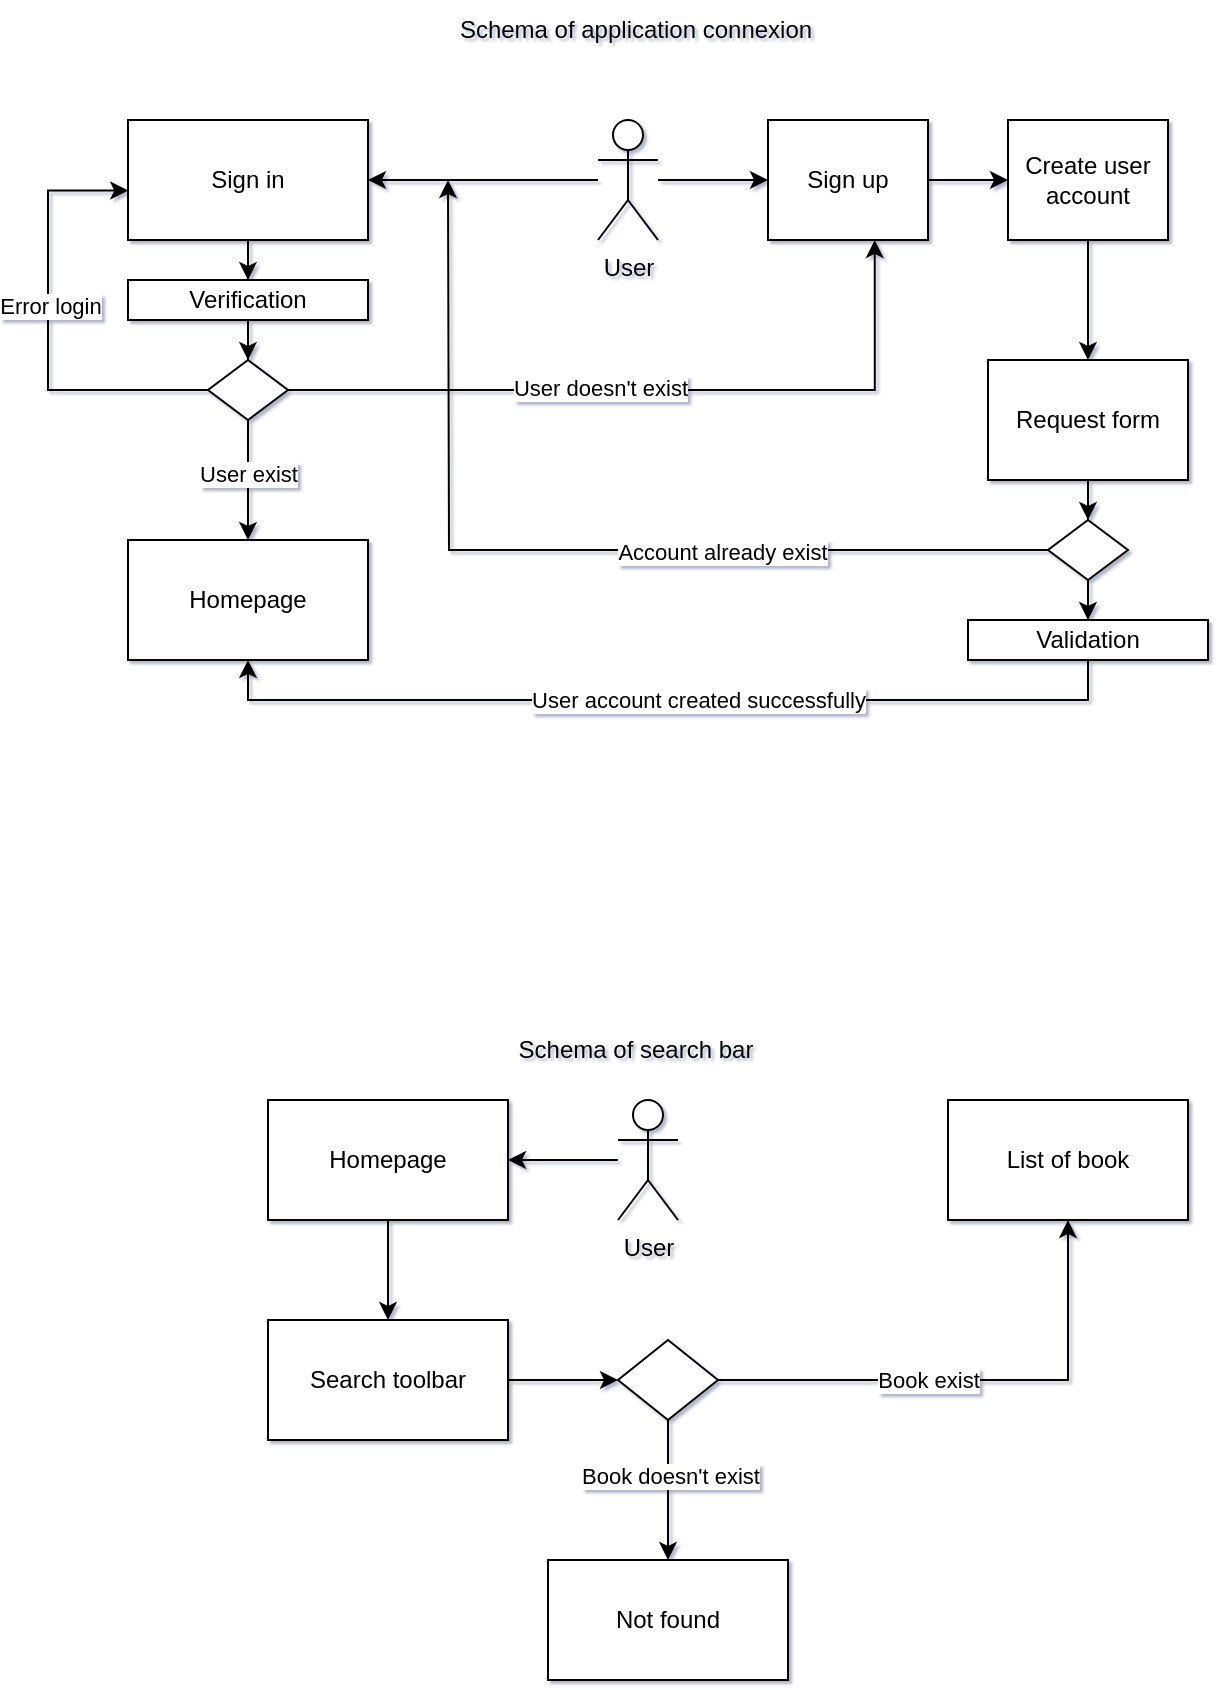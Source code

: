 <mxfile version="24.3.0" type="device" pages="3">
  <diagram name="Page-1" id="AjnpEqRxrLUr4mqEcZTN">
    <mxGraphModel dx="1728" dy="880" grid="1" gridSize="10" guides="1" tooltips="1" connect="1" arrows="1" fold="1" page="1" pageScale="1" pageWidth="827" pageHeight="1169" background="none" math="0" shadow="1">
      <root>
        <mxCell id="0" />
        <mxCell id="1" parent="0" />
        <mxCell id="f4YFRIW3E8Bi7d9ATyIk-1" value="Schema of application connexion" style="text;html=1;align=center;verticalAlign=middle;whiteSpace=wrap;rounded=0;" vertex="1" parent="1">
          <mxGeometry x="289" y="90" width="250" height="30" as="geometry" />
        </mxCell>
        <mxCell id="f4YFRIW3E8Bi7d9ATyIk-22" style="edgeStyle=orthogonalEdgeStyle;rounded=0;orthogonalLoop=1;jettySize=auto;html=1;entryX=1;entryY=0.5;entryDx=0;entryDy=0;" edge="1" parent="1" source="f4YFRIW3E8Bi7d9ATyIk-12" target="f4YFRIW3E8Bi7d9ATyIk-15">
          <mxGeometry relative="1" as="geometry" />
        </mxCell>
        <mxCell id="f4YFRIW3E8Bi7d9ATyIk-24" style="edgeStyle=orthogonalEdgeStyle;rounded=0;orthogonalLoop=1;jettySize=auto;html=1;entryX=0;entryY=0.5;entryDx=0;entryDy=0;" edge="1" parent="1" source="f4YFRIW3E8Bi7d9ATyIk-12" target="f4YFRIW3E8Bi7d9ATyIk-23">
          <mxGeometry relative="1" as="geometry" />
        </mxCell>
        <mxCell id="f4YFRIW3E8Bi7d9ATyIk-12" value="User" style="shape=umlActor;verticalLabelPosition=bottom;verticalAlign=top;html=1;outlineConnect=0;" vertex="1" parent="1">
          <mxGeometry x="395" y="150" width="30" height="60" as="geometry" />
        </mxCell>
        <mxCell id="f4YFRIW3E8Bi7d9ATyIk-26" value="" style="edgeStyle=orthogonalEdgeStyle;rounded=0;orthogonalLoop=1;jettySize=auto;html=1;" edge="1" parent="1" source="f4YFRIW3E8Bi7d9ATyIk-15" target="f4YFRIW3E8Bi7d9ATyIk-25">
          <mxGeometry relative="1" as="geometry" />
        </mxCell>
        <mxCell id="f4YFRIW3E8Bi7d9ATyIk-15" value="Sign in" style="rounded=0;whiteSpace=wrap;html=1;" vertex="1" parent="1">
          <mxGeometry x="160" y="150" width="120" height="60" as="geometry" />
        </mxCell>
        <mxCell id="f4YFRIW3E8Bi7d9ATyIk-38" value="" style="edgeStyle=orthogonalEdgeStyle;rounded=0;orthogonalLoop=1;jettySize=auto;html=1;" edge="1" parent="1" source="f4YFRIW3E8Bi7d9ATyIk-23" target="f4YFRIW3E8Bi7d9ATyIk-37">
          <mxGeometry relative="1" as="geometry" />
        </mxCell>
        <mxCell id="f4YFRIW3E8Bi7d9ATyIk-23" value="Sign up" style="rounded=0;whiteSpace=wrap;html=1;" vertex="1" parent="1">
          <mxGeometry x="480" y="150" width="80" height="60" as="geometry" />
        </mxCell>
        <mxCell id="f4YFRIW3E8Bi7d9ATyIk-28" value="" style="edgeStyle=orthogonalEdgeStyle;rounded=0;orthogonalLoop=1;jettySize=auto;html=1;" edge="1" parent="1" source="f4YFRIW3E8Bi7d9ATyIk-25" target="f4YFRIW3E8Bi7d9ATyIk-27">
          <mxGeometry relative="1" as="geometry" />
        </mxCell>
        <mxCell id="f4YFRIW3E8Bi7d9ATyIk-25" value="Verification" style="whiteSpace=wrap;html=1;rounded=0;" vertex="1" parent="1">
          <mxGeometry x="160" y="230" width="120" height="20" as="geometry" />
        </mxCell>
        <mxCell id="f4YFRIW3E8Bi7d9ATyIk-29" style="edgeStyle=orthogonalEdgeStyle;rounded=0;orthogonalLoop=1;jettySize=auto;html=1;entryX=0.667;entryY=1;entryDx=0;entryDy=0;entryPerimeter=0;" edge="1" parent="1" source="f4YFRIW3E8Bi7d9ATyIk-27" target="f4YFRIW3E8Bi7d9ATyIk-23">
          <mxGeometry relative="1" as="geometry">
            <mxPoint x="560" y="285" as="targetPoint" />
          </mxGeometry>
        </mxCell>
        <mxCell id="f4YFRIW3E8Bi7d9ATyIk-30" value="User doesn&#39;t exist" style="edgeLabel;html=1;align=center;verticalAlign=middle;resizable=0;points=[];" vertex="1" connectable="0" parent="f4YFRIW3E8Bi7d9ATyIk-29">
          <mxGeometry x="-0.154" y="1" relative="1" as="geometry">
            <mxPoint as="offset" />
          </mxGeometry>
        </mxCell>
        <mxCell id="f4YFRIW3E8Bi7d9ATyIk-31" style="edgeStyle=orthogonalEdgeStyle;rounded=0;orthogonalLoop=1;jettySize=auto;html=1;entryX=0.001;entryY=0.588;entryDx=0;entryDy=0;entryPerimeter=0;exitX=0;exitY=0.5;exitDx=0;exitDy=0;" edge="1" parent="1" source="f4YFRIW3E8Bi7d9ATyIk-27" target="f4YFRIW3E8Bi7d9ATyIk-15">
          <mxGeometry relative="1" as="geometry">
            <mxPoint x="120" y="180" as="targetPoint" />
            <Array as="points">
              <mxPoint x="120" y="285" />
              <mxPoint x="120" y="185" />
            </Array>
          </mxGeometry>
        </mxCell>
        <mxCell id="f4YFRIW3E8Bi7d9ATyIk-32" value="Error login" style="edgeLabel;html=1;align=center;verticalAlign=middle;resizable=0;points=[];" vertex="1" connectable="0" parent="f4YFRIW3E8Bi7d9ATyIk-31">
          <mxGeometry x="0.115" y="-1" relative="1" as="geometry">
            <mxPoint as="offset" />
          </mxGeometry>
        </mxCell>
        <mxCell id="f4YFRIW3E8Bi7d9ATyIk-34" value="" style="edgeStyle=orthogonalEdgeStyle;rounded=0;orthogonalLoop=1;jettySize=auto;html=1;" edge="1" parent="1" source="f4YFRIW3E8Bi7d9ATyIk-27" target="f4YFRIW3E8Bi7d9ATyIk-33">
          <mxGeometry relative="1" as="geometry" />
        </mxCell>
        <mxCell id="f4YFRIW3E8Bi7d9ATyIk-35" value="User exist" style="edgeLabel;html=1;align=center;verticalAlign=middle;resizable=0;points=[];" vertex="1" connectable="0" parent="f4YFRIW3E8Bi7d9ATyIk-34">
          <mxGeometry x="-0.119" relative="1" as="geometry">
            <mxPoint as="offset" />
          </mxGeometry>
        </mxCell>
        <mxCell id="f4YFRIW3E8Bi7d9ATyIk-27" value="" style="rhombus;whiteSpace=wrap;html=1;rounded=0;" vertex="1" parent="1">
          <mxGeometry x="200" y="270" width="40" height="30" as="geometry" />
        </mxCell>
        <mxCell id="f4YFRIW3E8Bi7d9ATyIk-33" value="Homepage" style="whiteSpace=wrap;html=1;rounded=0;" vertex="1" parent="1">
          <mxGeometry x="160" y="360" width="120" height="60" as="geometry" />
        </mxCell>
        <mxCell id="f4YFRIW3E8Bi7d9ATyIk-40" value="" style="edgeStyle=orthogonalEdgeStyle;rounded=0;orthogonalLoop=1;jettySize=auto;html=1;" edge="1" parent="1" source="f4YFRIW3E8Bi7d9ATyIk-37" target="f4YFRIW3E8Bi7d9ATyIk-39">
          <mxGeometry relative="1" as="geometry">
            <Array as="points">
              <mxPoint x="640" y="250" />
              <mxPoint x="640" y="250" />
            </Array>
          </mxGeometry>
        </mxCell>
        <mxCell id="f4YFRIW3E8Bi7d9ATyIk-37" value="Create user account" style="rounded=0;whiteSpace=wrap;html=1;" vertex="1" parent="1">
          <mxGeometry x="600" y="150" width="80" height="60" as="geometry" />
        </mxCell>
        <mxCell id="f4YFRIW3E8Bi7d9ATyIk-46" value="" style="edgeStyle=orthogonalEdgeStyle;rounded=0;orthogonalLoop=1;jettySize=auto;html=1;" edge="1" parent="1" source="f4YFRIW3E8Bi7d9ATyIk-39" target="f4YFRIW3E8Bi7d9ATyIk-45">
          <mxGeometry relative="1" as="geometry" />
        </mxCell>
        <mxCell id="f4YFRIW3E8Bi7d9ATyIk-39" value="Request form" style="whiteSpace=wrap;html=1;rounded=0;" vertex="1" parent="1">
          <mxGeometry x="590" y="270" width="100" height="60" as="geometry" />
        </mxCell>
        <mxCell id="f4YFRIW3E8Bi7d9ATyIk-47" style="edgeStyle=orthogonalEdgeStyle;rounded=0;orthogonalLoop=1;jettySize=auto;html=1;exitX=0;exitY=0.5;exitDx=0;exitDy=0;" edge="1" parent="1" source="f4YFRIW3E8Bi7d9ATyIk-45">
          <mxGeometry relative="1" as="geometry">
            <mxPoint x="320" y="180" as="targetPoint" />
          </mxGeometry>
        </mxCell>
        <mxCell id="f4YFRIW3E8Bi7d9ATyIk-48" value="Account already exist" style="edgeLabel;html=1;align=center;verticalAlign=middle;resizable=0;points=[];" vertex="1" connectable="0" parent="f4YFRIW3E8Bi7d9ATyIk-47">
          <mxGeometry x="-0.326" y="1" relative="1" as="geometry">
            <mxPoint as="offset" />
          </mxGeometry>
        </mxCell>
        <mxCell id="f4YFRIW3E8Bi7d9ATyIk-50" value="" style="edgeStyle=orthogonalEdgeStyle;rounded=0;orthogonalLoop=1;jettySize=auto;html=1;" edge="1" parent="1" source="f4YFRIW3E8Bi7d9ATyIk-45" target="f4YFRIW3E8Bi7d9ATyIk-49">
          <mxGeometry relative="1" as="geometry" />
        </mxCell>
        <mxCell id="f4YFRIW3E8Bi7d9ATyIk-45" value="" style="rhombus;whiteSpace=wrap;html=1;rounded=0;" vertex="1" parent="1">
          <mxGeometry x="620" y="350" width="40" height="30" as="geometry" />
        </mxCell>
        <mxCell id="f4YFRIW3E8Bi7d9ATyIk-54" style="edgeStyle=orthogonalEdgeStyle;rounded=0;orthogonalLoop=1;jettySize=auto;html=1;entryX=0.5;entryY=1;entryDx=0;entryDy=0;" edge="1" parent="1" source="f4YFRIW3E8Bi7d9ATyIk-49" target="f4YFRIW3E8Bi7d9ATyIk-33">
          <mxGeometry relative="1" as="geometry">
            <mxPoint x="220" y="450" as="targetPoint" />
            <Array as="points">
              <mxPoint x="640" y="440" />
              <mxPoint x="220" y="440" />
            </Array>
          </mxGeometry>
        </mxCell>
        <mxCell id="f4YFRIW3E8Bi7d9ATyIk-55" value="User account created successfully" style="edgeLabel;html=1;align=center;verticalAlign=middle;resizable=0;points=[];" vertex="1" connectable="0" parent="f4YFRIW3E8Bi7d9ATyIk-54">
          <mxGeometry x="-0.064" relative="1" as="geometry">
            <mxPoint as="offset" />
          </mxGeometry>
        </mxCell>
        <mxCell id="f4YFRIW3E8Bi7d9ATyIk-49" value="Validation" style="whiteSpace=wrap;html=1;rounded=0;" vertex="1" parent="1">
          <mxGeometry x="580" y="400" width="120" height="20" as="geometry" />
        </mxCell>
        <mxCell id="f4YFRIW3E8Bi7d9ATyIk-56" value="Schema of search bar" style="text;html=1;align=center;verticalAlign=middle;whiteSpace=wrap;rounded=0;" vertex="1" parent="1">
          <mxGeometry x="244" y="600" width="340" height="30" as="geometry" />
        </mxCell>
        <mxCell id="f4YFRIW3E8Bi7d9ATyIk-63" value="" style="edgeStyle=orthogonalEdgeStyle;rounded=0;orthogonalLoop=1;jettySize=auto;html=1;" edge="1" parent="1" source="f4YFRIW3E8Bi7d9ATyIk-57" target="f4YFRIW3E8Bi7d9ATyIk-62">
          <mxGeometry relative="1" as="geometry" />
        </mxCell>
        <mxCell id="f4YFRIW3E8Bi7d9ATyIk-57" value="Homepage" style="rounded=0;whiteSpace=wrap;html=1;" vertex="1" parent="1">
          <mxGeometry x="230" y="640" width="120" height="60" as="geometry" />
        </mxCell>
        <mxCell id="f4YFRIW3E8Bi7d9ATyIk-61" style="edgeStyle=orthogonalEdgeStyle;rounded=0;orthogonalLoop=1;jettySize=auto;html=1;entryX=1;entryY=0.5;entryDx=0;entryDy=0;" edge="1" parent="1" source="f4YFRIW3E8Bi7d9ATyIk-58" target="f4YFRIW3E8Bi7d9ATyIk-57">
          <mxGeometry relative="1" as="geometry" />
        </mxCell>
        <mxCell id="f4YFRIW3E8Bi7d9ATyIk-58" value="User" style="shape=umlActor;verticalLabelPosition=bottom;verticalAlign=top;html=1;outlineConnect=0;" vertex="1" parent="1">
          <mxGeometry x="405" y="640" width="30" height="60" as="geometry" />
        </mxCell>
        <mxCell id="f4YFRIW3E8Bi7d9ATyIk-65" value="" style="edgeStyle=orthogonalEdgeStyle;rounded=0;orthogonalLoop=1;jettySize=auto;html=1;" edge="1" parent="1" source="f4YFRIW3E8Bi7d9ATyIk-62" target="f4YFRIW3E8Bi7d9ATyIk-64">
          <mxGeometry relative="1" as="geometry" />
        </mxCell>
        <mxCell id="f4YFRIW3E8Bi7d9ATyIk-62" value="Search toolbar" style="rounded=0;whiteSpace=wrap;html=1;" vertex="1" parent="1">
          <mxGeometry x="230" y="750" width="120" height="60" as="geometry" />
        </mxCell>
        <mxCell id="f4YFRIW3E8Bi7d9ATyIk-67" value="Book exist" style="edgeStyle=orthogonalEdgeStyle;rounded=0;orthogonalLoop=1;jettySize=auto;html=1;" edge="1" parent="1" source="f4YFRIW3E8Bi7d9ATyIk-64" target="f4YFRIW3E8Bi7d9ATyIk-66">
          <mxGeometry x="-0.176" relative="1" as="geometry">
            <Array as="points">
              <mxPoint x="630" y="780" />
            </Array>
            <mxPoint as="offset" />
          </mxGeometry>
        </mxCell>
        <mxCell id="f4YFRIW3E8Bi7d9ATyIk-71" value="" style="edgeStyle=orthogonalEdgeStyle;rounded=0;orthogonalLoop=1;jettySize=auto;html=1;" edge="1" parent="1" source="f4YFRIW3E8Bi7d9ATyIk-64" target="f4YFRIW3E8Bi7d9ATyIk-70">
          <mxGeometry relative="1" as="geometry" />
        </mxCell>
        <mxCell id="f4YFRIW3E8Bi7d9ATyIk-72" value="Book doesn&#39;t exist" style="edgeLabel;html=1;align=center;verticalAlign=middle;resizable=0;points=[];" vertex="1" connectable="0" parent="f4YFRIW3E8Bi7d9ATyIk-71">
          <mxGeometry x="-0.201" y="1" relative="1" as="geometry">
            <mxPoint as="offset" />
          </mxGeometry>
        </mxCell>
        <mxCell id="f4YFRIW3E8Bi7d9ATyIk-64" value="" style="rhombus;whiteSpace=wrap;html=1;rounded=0;" vertex="1" parent="1">
          <mxGeometry x="405" y="760" width="50" height="40" as="geometry" />
        </mxCell>
        <mxCell id="f4YFRIW3E8Bi7d9ATyIk-66" value="List of book" style="whiteSpace=wrap;html=1;rounded=0;" vertex="1" parent="1">
          <mxGeometry x="570" y="640" width="120" height="60" as="geometry" />
        </mxCell>
        <mxCell id="f4YFRIW3E8Bi7d9ATyIk-70" value="Not found" style="whiteSpace=wrap;html=1;rounded=0;" vertex="1" parent="1">
          <mxGeometry x="370" y="870" width="120" height="60" as="geometry" />
        </mxCell>
      </root>
    </mxGraphModel>
  </diagram>
  <diagram id="JGgOngrOzANm1favMvlA" name="Page-2">
    <mxGraphModel dx="1728" dy="880" grid="1" gridSize="10" guides="1" tooltips="1" connect="1" arrows="1" fold="1" page="1" pageScale="1" pageWidth="827" pageHeight="1169" math="0" shadow="0">
      <root>
        <mxCell id="0" />
        <mxCell id="1" parent="0" />
        <mxCell id="xFvZEI3Byxq7TJOs5TVG-1" value="Schema of wishlist" style="text;html=1;align=center;verticalAlign=middle;whiteSpace=wrap;rounded=0;" vertex="1" parent="1">
          <mxGeometry x="260" y="110" width="240" height="30" as="geometry" />
        </mxCell>
        <mxCell id="xFvZEI3Byxq7TJOs5TVG-14" value="" style="edgeStyle=orthogonalEdgeStyle;rounded=0;orthogonalLoop=1;jettySize=auto;html=1;" edge="1" parent="1" source="xFvZEI3Byxq7TJOs5TVG-2" target="xFvZEI3Byxq7TJOs5TVG-13">
          <mxGeometry relative="1" as="geometry" />
        </mxCell>
        <mxCell id="xFvZEI3Byxq7TJOs5TVG-2" value="Homepage" style="rounded=0;whiteSpace=wrap;html=1;" vertex="1" parent="1">
          <mxGeometry x="200" y="160" width="120" height="60" as="geometry" />
        </mxCell>
        <mxCell id="xFvZEI3Byxq7TJOs5TVG-4" style="edgeStyle=orthogonalEdgeStyle;rounded=0;orthogonalLoop=1;jettySize=auto;html=1;entryX=1;entryY=0.5;entryDx=0;entryDy=0;" edge="1" parent="1" source="xFvZEI3Byxq7TJOs5TVG-3" target="xFvZEI3Byxq7TJOs5TVG-2">
          <mxGeometry relative="1" as="geometry" />
        </mxCell>
        <mxCell id="xFvZEI3Byxq7TJOs5TVG-3" value="User" style="shape=umlActor;verticalLabelPosition=bottom;verticalAlign=top;html=1;outlineConnect=0;" vertex="1" parent="1">
          <mxGeometry x="380" y="160" width="29" height="60" as="geometry" />
        </mxCell>
        <mxCell id="xFvZEI3Byxq7TJOs5TVG-18" value="" style="edgeStyle=orthogonalEdgeStyle;rounded=0;orthogonalLoop=1;jettySize=auto;html=1;" edge="1" parent="1" source="xFvZEI3Byxq7TJOs5TVG-13" target="xFvZEI3Byxq7TJOs5TVG-17">
          <mxGeometry relative="1" as="geometry" />
        </mxCell>
        <mxCell id="xFvZEI3Byxq7TJOs5TVG-19" value="Verification" style="edgeLabel;html=1;align=center;verticalAlign=middle;resizable=0;points=[];" vertex="1" connectable="0" parent="xFvZEI3Byxq7TJOs5TVG-18">
          <mxGeometry x="-0.132" y="1" relative="1" as="geometry">
            <mxPoint as="offset" />
          </mxGeometry>
        </mxCell>
        <mxCell id="xFvZEI3Byxq7TJOs5TVG-13" value="List of books" style="whiteSpace=wrap;html=1;rounded=0;" vertex="1" parent="1">
          <mxGeometry x="200" y="260" width="120" height="60" as="geometry" />
        </mxCell>
        <mxCell id="xFvZEI3Byxq7TJOs5TVG-22" style="edgeStyle=orthogonalEdgeStyle;rounded=0;orthogonalLoop=1;jettySize=auto;html=1;entryX=0;entryY=0.667;entryDx=0;entryDy=0;entryPerimeter=0;" edge="1" parent="1" source="xFvZEI3Byxq7TJOs5TVG-17" target="xFvZEI3Byxq7TJOs5TVG-20">
          <mxGeometry relative="1" as="geometry">
            <mxPoint x="435" y="220" as="targetPoint" />
            <Array as="points">
              <mxPoint x="435" y="220" />
            </Array>
          </mxGeometry>
        </mxCell>
        <mxCell id="xFvZEI3Byxq7TJOs5TVG-24" value="" style="edgeStyle=orthogonalEdgeStyle;rounded=0;orthogonalLoop=1;jettySize=auto;html=1;" edge="1" parent="1" source="xFvZEI3Byxq7TJOs5TVG-17" target="xFvZEI3Byxq7TJOs5TVG-23">
          <mxGeometry relative="1" as="geometry" />
        </mxCell>
        <mxCell id="xFvZEI3Byxq7TJOs5TVG-25" value="Already in wishlist" style="edgeLabel;html=1;align=center;verticalAlign=middle;resizable=0;points=[];" vertex="1" connectable="0" parent="xFvZEI3Byxq7TJOs5TVG-24">
          <mxGeometry x="-0.145" y="1" relative="1" as="geometry">
            <mxPoint as="offset" />
          </mxGeometry>
        </mxCell>
        <mxCell id="xFvZEI3Byxq7TJOs5TVG-17" value="" style="rhombus;whiteSpace=wrap;html=1;rounded=0;" vertex="1" parent="1">
          <mxGeometry x="420" y="265" width="30" height="50" as="geometry" />
        </mxCell>
        <mxCell id="xFvZEI3Byxq7TJOs5TVG-20" value="Add to wishlist" style="whiteSpace=wrap;html=1;rounded=0;" vertex="1" parent="1">
          <mxGeometry x="600" y="180" width="120" height="60" as="geometry" />
        </mxCell>
        <mxCell id="xFvZEI3Byxq7TJOs5TVG-23" value="Not add to wishlist" style="whiteSpace=wrap;html=1;rounded=0;" vertex="1" parent="1">
          <mxGeometry x="600" y="260" width="120" height="60" as="geometry" />
        </mxCell>
        <mxCell id="CLwhi_Gd4mhmY-vRSZ8J-1" value="Schema of add and update of books for user" style="text;html=1;align=center;verticalAlign=middle;whiteSpace=wrap;rounded=0;" vertex="1" parent="1">
          <mxGeometry x="280" y="490" width="320" height="30" as="geometry" />
        </mxCell>
        <mxCell id="CLwhi_Gd4mhmY-vRSZ8J-7" style="edgeStyle=orthogonalEdgeStyle;rounded=0;orthogonalLoop=1;jettySize=auto;html=1;entryX=1;entryY=0.5;entryDx=0;entryDy=0;" edge="1" parent="1" source="CLwhi_Gd4mhmY-vRSZ8J-2" target="CLwhi_Gd4mhmY-vRSZ8J-6">
          <mxGeometry relative="1" as="geometry" />
        </mxCell>
        <mxCell id="CLwhi_Gd4mhmY-vRSZ8J-2" value="Admin" style="shape=umlActor;verticalLabelPosition=bottom;verticalAlign=top;html=1;outlineConnect=0;" vertex="1" parent="1">
          <mxGeometry x="414" y="550" width="30" height="60" as="geometry" />
        </mxCell>
        <mxCell id="CLwhi_Gd4mhmY-vRSZ8J-15" value="" style="edgeStyle=orthogonalEdgeStyle;rounded=0;orthogonalLoop=1;jettySize=auto;html=1;" edge="1" parent="1" source="CLwhi_Gd4mhmY-vRSZ8J-6" target="CLwhi_Gd4mhmY-vRSZ8J-14">
          <mxGeometry relative="1" as="geometry">
            <Array as="points">
              <mxPoint x="280" y="670" />
              <mxPoint x="440" y="670" />
            </Array>
          </mxGeometry>
        </mxCell>
        <mxCell id="CLwhi_Gd4mhmY-vRSZ8J-6" value="Homepage" style="shape=hexagon;perimeter=hexagonPerimeter2;whiteSpace=wrap;html=1;fixedSize=1;" vertex="1" parent="1">
          <mxGeometry x="220" y="540" width="120" height="80" as="geometry" />
        </mxCell>
        <mxCell id="CLwhi_Gd4mhmY-vRSZ8J-18" style="edgeStyle=orthogonalEdgeStyle;rounded=0;orthogonalLoop=1;jettySize=auto;html=1;exitX=0.5;exitY=1;exitDx=0;exitDy=0;" edge="1" parent="1" source="CLwhi_Gd4mhmY-vRSZ8J-14" target="CLwhi_Gd4mhmY-vRSZ8J-17">
          <mxGeometry relative="1" as="geometry" />
        </mxCell>
        <mxCell id="CLwhi_Gd4mhmY-vRSZ8J-20" style="edgeStyle=orthogonalEdgeStyle;rounded=0;orthogonalLoop=1;jettySize=auto;html=1;entryX=0;entryY=0.5;entryDx=0;entryDy=0;" edge="1" parent="1" source="CLwhi_Gd4mhmY-vRSZ8J-14" target="CLwhi_Gd4mhmY-vRSZ8J-19">
          <mxGeometry relative="1" as="geometry" />
        </mxCell>
        <mxCell id="CLwhi_Gd4mhmY-vRSZ8J-25" style="edgeStyle=orthogonalEdgeStyle;rounded=0;orthogonalLoop=1;jettySize=auto;html=1;exitX=0;exitY=0.5;exitDx=0;exitDy=0;" edge="1" parent="1" source="CLwhi_Gd4mhmY-vRSZ8J-14" target="CLwhi_Gd4mhmY-vRSZ8J-23">
          <mxGeometry relative="1" as="geometry" />
        </mxCell>
        <mxCell id="CLwhi_Gd4mhmY-vRSZ8J-14" value="" style="rhombus;whiteSpace=wrap;html=1;" vertex="1" parent="1">
          <mxGeometry x="400" y="690" width="80" height="40" as="geometry" />
        </mxCell>
        <mxCell id="CLwhi_Gd4mhmY-vRSZ8J-17" value="Update book to db" style="shape=hexagon;perimeter=hexagonPerimeter2;whiteSpace=wrap;html=1;fixedSize=1;" vertex="1" parent="1">
          <mxGeometry x="380" y="770" width="120" height="80" as="geometry" />
        </mxCell>
        <mxCell id="CLwhi_Gd4mhmY-vRSZ8J-19" value="Delete book from db" style="shape=hexagon;perimeter=hexagonPerimeter2;whiteSpace=wrap;html=1;fixedSize=1;" vertex="1" parent="1">
          <mxGeometry x="570" y="670" width="120" height="80" as="geometry" />
        </mxCell>
        <mxCell id="CLwhi_Gd4mhmY-vRSZ8J-23" value="Add book to db" style="shape=hexagon;perimeter=hexagonPerimeter2;whiteSpace=wrap;html=1;fixedSize=1;" vertex="1" parent="1">
          <mxGeometry x="150" y="670" width="120" height="80" as="geometry" />
        </mxCell>
      </root>
    </mxGraphModel>
  </diagram>
  <diagram id="O6JzwBb79ko8ZbvDzM39" name="Page-3">
    <mxGraphModel dx="1185" dy="603" grid="1" gridSize="10" guides="1" tooltips="1" connect="1" arrows="1" fold="1" page="1" pageScale="1" pageWidth="827" pageHeight="1169" math="0" shadow="0">
      <root>
        <mxCell id="0" />
        <mxCell id="1" parent="0" />
        <mxCell id="5985D1w8Fd_335_q8Zvy-1" value="Borrow books in library" style="text;html=1;align=center;verticalAlign=middle;whiteSpace=wrap;rounded=0;" vertex="1" parent="1">
          <mxGeometry x="240" y="120" width="360" height="30" as="geometry" />
        </mxCell>
        <mxCell id="5985D1w8Fd_335_q8Zvy-5" style="edgeStyle=orthogonalEdgeStyle;rounded=0;orthogonalLoop=1;jettySize=auto;html=1;entryX=1;entryY=0.5;entryDx=0;entryDy=0;" edge="1" parent="1" source="5985D1w8Fd_335_q8Zvy-2" target="5985D1w8Fd_335_q8Zvy-4">
          <mxGeometry relative="1" as="geometry" />
        </mxCell>
        <mxCell id="5985D1w8Fd_335_q8Zvy-2" value="User" style="shape=umlActor;verticalLabelPosition=bottom;verticalAlign=top;html=1;outlineConnect=0;" vertex="1" parent="1">
          <mxGeometry x="450" y="160" width="30" height="60" as="geometry" />
        </mxCell>
        <mxCell id="XTizzFD2Y0FGy4rhdTvu-2" value="" style="edgeStyle=orthogonalEdgeStyle;rounded=0;orthogonalLoop=1;jettySize=auto;html=1;" edge="1" parent="1" source="5985D1w8Fd_335_q8Zvy-4" target="XTizzFD2Y0FGy4rhdTvu-1">
          <mxGeometry relative="1" as="geometry" />
        </mxCell>
        <mxCell id="5985D1w8Fd_335_q8Zvy-4" value="Homepage" style="rounded=0;whiteSpace=wrap;html=1;" vertex="1" parent="1">
          <mxGeometry x="210" y="160" width="120" height="60" as="geometry" />
        </mxCell>
        <mxCell id="LL6G7mE6ji_OIDBE7C48-4" value="" style="edgeStyle=orthogonalEdgeStyle;rounded=0;orthogonalLoop=1;jettySize=auto;html=1;" edge="1" parent="1" source="XTizzFD2Y0FGy4rhdTvu-1" target="LL6G7mE6ji_OIDBE7C48-3">
          <mxGeometry relative="1" as="geometry">
            <Array as="points">
              <mxPoint x="340" y="365" />
              <mxPoint x="340" y="365" />
            </Array>
          </mxGeometry>
        </mxCell>
        <mxCell id="LL6G7mE6ji_OIDBE7C48-7" value="Verification" style="edgeLabel;html=1;align=center;verticalAlign=middle;resizable=0;points=[];" vertex="1" connectable="0" parent="LL6G7mE6ji_OIDBE7C48-4">
          <mxGeometry x="-0.213" relative="1" as="geometry">
            <mxPoint x="23" as="offset" />
          </mxGeometry>
        </mxCell>
        <mxCell id="XTizzFD2Y0FGy4rhdTvu-1" value="List books" style="rounded=0;whiteSpace=wrap;html=1;" vertex="1" parent="1">
          <mxGeometry x="210" y="330" width="120" height="60" as="geometry" />
        </mxCell>
        <mxCell id="LL6G7mE6ji_OIDBE7C48-6" value="" style="edgeStyle=orthogonalEdgeStyle;rounded=0;orthogonalLoop=1;jettySize=auto;html=1;" edge="1" parent="1" source="LL6G7mE6ji_OIDBE7C48-3" target="LL6G7mE6ji_OIDBE7C48-5">
          <mxGeometry relative="1" as="geometry">
            <Array as="points">
              <mxPoint x="600" y="365" />
              <mxPoint x="600" y="200" />
            </Array>
          </mxGeometry>
        </mxCell>
        <mxCell id="LL6G7mE6ji_OIDBE7C48-14" style="edgeStyle=orthogonalEdgeStyle;rounded=0;orthogonalLoop=1;jettySize=auto;html=1;exitX=0.5;exitY=0;exitDx=0;exitDy=0;" edge="1" parent="1" source="LL6G7mE6ji_OIDBE7C48-3">
          <mxGeometry relative="1" as="geometry">
            <mxPoint x="360" y="190" as="targetPoint" />
            <Array as="points">
              <mxPoint x="525" y="280" />
              <mxPoint x="360" y="280" />
            </Array>
          </mxGeometry>
        </mxCell>
        <mxCell id="LL6G7mE6ji_OIDBE7C48-15" value="Unvailable" style="edgeLabel;html=1;align=center;verticalAlign=middle;resizable=0;points=[];" vertex="1" connectable="0" parent="LL6G7mE6ji_OIDBE7C48-14">
          <mxGeometry x="0.013" y="-1" relative="1" as="geometry">
            <mxPoint as="offset" />
          </mxGeometry>
        </mxCell>
        <mxCell id="LL6G7mE6ji_OIDBE7C48-3" value="" style="rhombus;whiteSpace=wrap;html=1;rounded=0;" vertex="1" parent="1">
          <mxGeometry x="500" y="340" width="50" height="50" as="geometry" />
        </mxCell>
        <mxCell id="LL6G7mE6ji_OIDBE7C48-5" value="Borrowed" style="whiteSpace=wrap;html=1;rounded=0;" vertex="1" parent="1">
          <mxGeometry x="660" y="170" width="120" height="60" as="geometry" />
        </mxCell>
      </root>
    </mxGraphModel>
  </diagram>
</mxfile>
